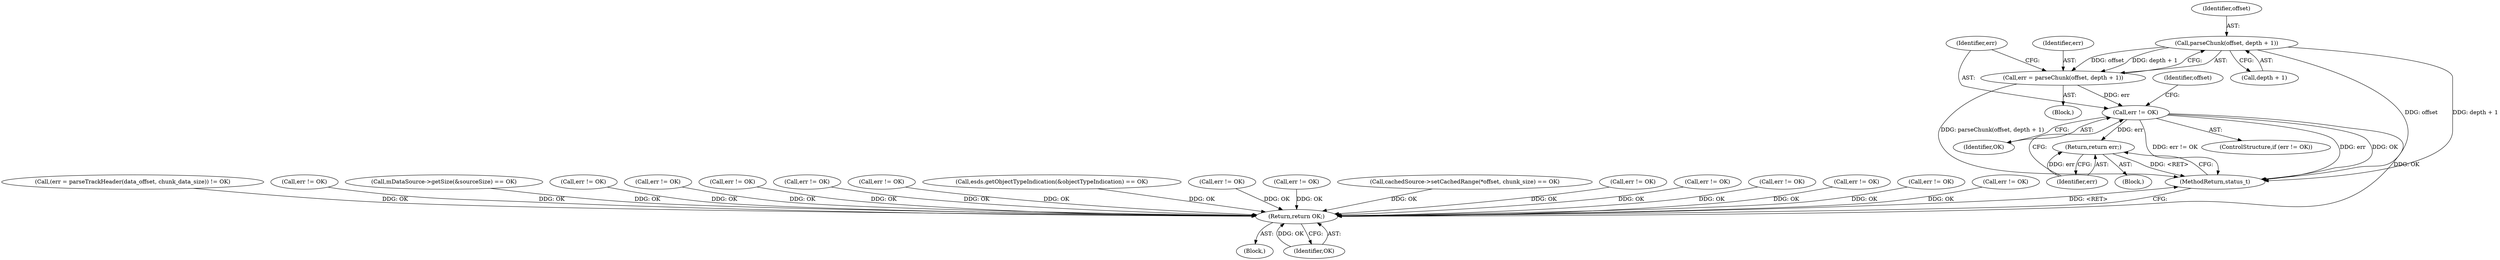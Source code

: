 digraph "0_Android_f81038006b4c59a5a148dcad887371206033c28f_2@pointer" {
"1001832" [label="(Call,parseChunk(offset, depth + 1))"];
"1001830" [label="(Call,err = parseChunk(offset, depth + 1))"];
"1001838" [label="(Call,err != OK)"];
"1001842" [label="(Return,return err;)"];
"1003287" [label="(Return,return OK;)"];
"1001046" [label="(Call,(err = parseTrackHeader(data_offset, chunk_data_size)) != OK)"];
"1000526" [label="(Call,err != OK)"];
"1000194" [label="(Call,mDataSource->getSize(&sourceSize) == OK)"];
"1001832" [label="(Call,parseChunk(offset, depth + 1))"];
"1003289" [label="(MethodReturn,status_t)"];
"1001698" [label="(Call,err != OK)"];
"1001837" [label="(ControlStructure,if (err != OK))"];
"1001834" [label="(Call,depth + 1)"];
"1001830" [label="(Call,err = parseChunk(offset, depth + 1))"];
"1002193" [label="(Call,err != OK)"];
"1001909" [label="(Call,err != OK)"];
"1001842" [label="(Return,return err;)"];
"1002625" [label="(Call,err != OK)"];
"1001838" [label="(Call,err != OK)"];
"1001826" [label="(Identifier,offset)"];
"1001833" [label="(Identifier,offset)"];
"1001843" [label="(Identifier,err)"];
"1000611" [label="(Call,err != OK)"];
"1003287" [label="(Return,return OK;)"];
"1000107" [label="(Block,)"];
"1001840" [label="(Identifier,OK)"];
"1001839" [label="(Identifier,err)"];
"1002362" [label="(Call,esds.getObjectTypeIndication(&objectTypeIndication) == OK)"];
"1003228" [label="(Call,err != OK)"];
"1001828" [label="(Block,)"];
"1001841" [label="(Block,)"];
"1002162" [label="(Call,err != OK)"];
"1000421" [label="(Call,cachedSource->setCachedRange(*offset, chunk_size) == OK)"];
"1001954" [label="(Call,err != OK)"];
"1003288" [label="(Identifier,OK)"];
"1002131" [label="(Call,err != OK)"];
"1001878" [label="(Call,err != OK)"];
"1002590" [label="(Call,err != OK)"];
"1001831" [label="(Identifier,err)"];
"1001557" [label="(Call,err != OK)"];
"1002336" [label="(Call,err != OK)"];
"1001832" -> "1001830"  [label="AST: "];
"1001832" -> "1001834"  [label="CFG: "];
"1001833" -> "1001832"  [label="AST: "];
"1001834" -> "1001832"  [label="AST: "];
"1001830" -> "1001832"  [label="CFG: "];
"1001832" -> "1003289"  [label="DDG: offset"];
"1001832" -> "1003289"  [label="DDG: depth + 1"];
"1001832" -> "1001830"  [label="DDG: offset"];
"1001832" -> "1001830"  [label="DDG: depth + 1"];
"1001830" -> "1001828"  [label="AST: "];
"1001831" -> "1001830"  [label="AST: "];
"1001839" -> "1001830"  [label="CFG: "];
"1001830" -> "1003289"  [label="DDG: parseChunk(offset, depth + 1)"];
"1001830" -> "1001838"  [label="DDG: err"];
"1001838" -> "1001837"  [label="AST: "];
"1001838" -> "1001840"  [label="CFG: "];
"1001839" -> "1001838"  [label="AST: "];
"1001840" -> "1001838"  [label="AST: "];
"1001826" -> "1001838"  [label="CFG: "];
"1001843" -> "1001838"  [label="CFG: "];
"1001838" -> "1003289"  [label="DDG: err"];
"1001838" -> "1003289"  [label="DDG: err != OK"];
"1001838" -> "1003289"  [label="DDG: OK"];
"1001838" -> "1001842"  [label="DDG: err"];
"1001838" -> "1003287"  [label="DDG: OK"];
"1001842" -> "1001841"  [label="AST: "];
"1001842" -> "1001843"  [label="CFG: "];
"1001843" -> "1001842"  [label="AST: "];
"1003289" -> "1001842"  [label="CFG: "];
"1001842" -> "1003289"  [label="DDG: <RET>"];
"1001843" -> "1001842"  [label="DDG: err"];
"1003287" -> "1000107"  [label="AST: "];
"1003287" -> "1003288"  [label="CFG: "];
"1003288" -> "1003287"  [label="AST: "];
"1003289" -> "1003287"  [label="CFG: "];
"1003287" -> "1003289"  [label="DDG: <RET>"];
"1003288" -> "1003287"  [label="DDG: OK"];
"1002131" -> "1003287"  [label="DDG: OK"];
"1001698" -> "1003287"  [label="DDG: OK"];
"1001909" -> "1003287"  [label="DDG: OK"];
"1000611" -> "1003287"  [label="DDG: OK"];
"1000421" -> "1003287"  [label="DDG: OK"];
"1001557" -> "1003287"  [label="DDG: OK"];
"1002590" -> "1003287"  [label="DDG: OK"];
"1001878" -> "1003287"  [label="DDG: OK"];
"1002362" -> "1003287"  [label="DDG: OK"];
"1000526" -> "1003287"  [label="DDG: OK"];
"1002625" -> "1003287"  [label="DDG: OK"];
"1001954" -> "1003287"  [label="DDG: OK"];
"1002162" -> "1003287"  [label="DDG: OK"];
"1002336" -> "1003287"  [label="DDG: OK"];
"1002193" -> "1003287"  [label="DDG: OK"];
"1001046" -> "1003287"  [label="DDG: OK"];
"1000194" -> "1003287"  [label="DDG: OK"];
"1003228" -> "1003287"  [label="DDG: OK"];
}
